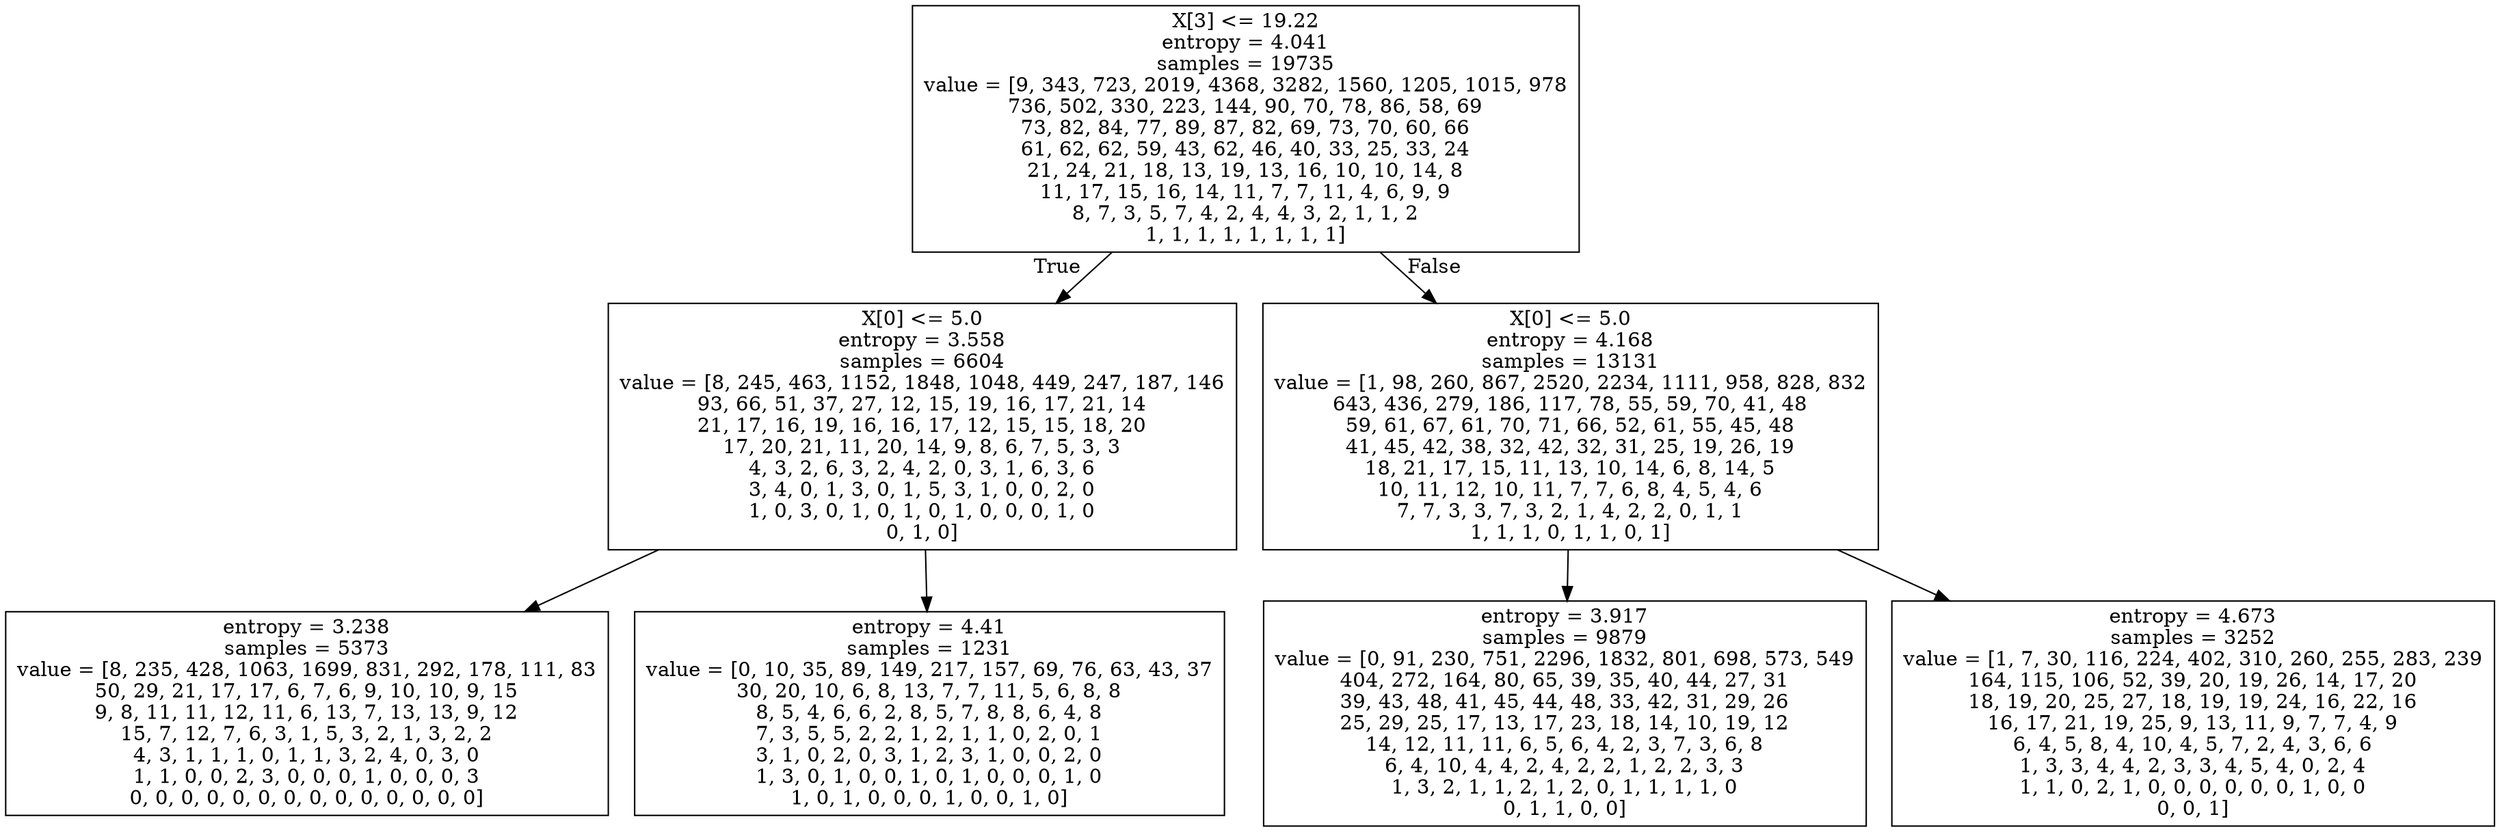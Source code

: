 digraph Tree {
node [shape=box] ;
0 [label="X[3] <= 19.22\nentropy = 4.041\nsamples = 19735\nvalue = [9, 343, 723, 2019, 4368, 3282, 1560, 1205, 1015, 978\n736, 502, 330, 223, 144, 90, 70, 78, 86, 58, 69\n73, 82, 84, 77, 89, 87, 82, 69, 73, 70, 60, 66\n61, 62, 62, 59, 43, 62, 46, 40, 33, 25, 33, 24\n21, 24, 21, 18, 13, 19, 13, 16, 10, 10, 14, 8\n11, 17, 15, 16, 14, 11, 7, 7, 11, 4, 6, 9, 9\n8, 7, 3, 5, 7, 4, 2, 4, 4, 3, 2, 1, 1, 2\n1, 1, 1, 1, 1, 1, 1, 1]"] ;
1 [label="X[0] <= 5.0\nentropy = 3.558\nsamples = 6604\nvalue = [8, 245, 463, 1152, 1848, 1048, 449, 247, 187, 146\n93, 66, 51, 37, 27, 12, 15, 19, 16, 17, 21, 14\n21, 17, 16, 19, 16, 16, 17, 12, 15, 15, 18, 20\n17, 20, 21, 11, 20, 14, 9, 8, 6, 7, 5, 3, 3\n4, 3, 2, 6, 3, 2, 4, 2, 0, 3, 1, 6, 3, 6\n3, 4, 0, 1, 3, 0, 1, 5, 3, 1, 0, 0, 2, 0\n1, 0, 3, 0, 1, 0, 1, 0, 1, 0, 0, 0, 1, 0\n0, 1, 0]"] ;
0 -> 1 [labeldistance=2.5, labelangle=45, headlabel="True"] ;
2 [label="entropy = 3.238\nsamples = 5373\nvalue = [8, 235, 428, 1063, 1699, 831, 292, 178, 111, 83\n50, 29, 21, 17, 17, 6, 7, 6, 9, 10, 10, 9, 15\n9, 8, 11, 11, 12, 11, 6, 13, 7, 13, 13, 9, 12\n15, 7, 12, 7, 6, 3, 1, 5, 3, 2, 1, 3, 2, 2\n4, 3, 1, 1, 1, 0, 1, 1, 3, 2, 4, 0, 3, 0\n1, 1, 0, 0, 2, 3, 0, 0, 0, 1, 0, 0, 0, 3\n0, 0, 0, 0, 0, 0, 0, 0, 0, 0, 0, 0, 0, 0]"] ;
1 -> 2 ;
3 [label="entropy = 4.41\nsamples = 1231\nvalue = [0, 10, 35, 89, 149, 217, 157, 69, 76, 63, 43, 37\n30, 20, 10, 6, 8, 13, 7, 7, 11, 5, 6, 8, 8\n8, 5, 4, 6, 6, 2, 8, 5, 7, 8, 8, 6, 4, 8\n7, 3, 5, 5, 2, 2, 1, 2, 1, 1, 0, 2, 0, 1\n3, 1, 0, 2, 0, 3, 1, 2, 3, 1, 0, 0, 2, 0\n1, 3, 0, 1, 0, 0, 1, 0, 1, 0, 0, 0, 1, 0\n1, 0, 1, 0, 0, 0, 1, 0, 0, 1, 0]"] ;
1 -> 3 ;
4 [label="X[0] <= 5.0\nentropy = 4.168\nsamples = 13131\nvalue = [1, 98, 260, 867, 2520, 2234, 1111, 958, 828, 832\n643, 436, 279, 186, 117, 78, 55, 59, 70, 41, 48\n59, 61, 67, 61, 70, 71, 66, 52, 61, 55, 45, 48\n41, 45, 42, 38, 32, 42, 32, 31, 25, 19, 26, 19\n18, 21, 17, 15, 11, 13, 10, 14, 6, 8, 14, 5\n10, 11, 12, 10, 11, 7, 7, 6, 8, 4, 5, 4, 6\n7, 7, 3, 3, 7, 3, 2, 1, 4, 2, 2, 0, 1, 1\n1, 1, 1, 0, 1, 1, 0, 1]"] ;
0 -> 4 [labeldistance=2.5, labelangle=-45, headlabel="False"] ;
5 [label="entropy = 3.917\nsamples = 9879\nvalue = [0, 91, 230, 751, 2296, 1832, 801, 698, 573, 549\n404, 272, 164, 80, 65, 39, 35, 40, 44, 27, 31\n39, 43, 48, 41, 45, 44, 48, 33, 42, 31, 29, 26\n25, 29, 25, 17, 13, 17, 23, 18, 14, 10, 19, 12\n14, 12, 11, 11, 6, 5, 6, 4, 2, 3, 7, 3, 6, 8\n6, 4, 10, 4, 4, 2, 4, 2, 2, 1, 2, 2, 3, 3\n1, 3, 2, 1, 1, 2, 1, 2, 0, 1, 1, 1, 1, 0\n0, 1, 1, 0, 0]"] ;
4 -> 5 ;
6 [label="entropy = 4.673\nsamples = 3252\nvalue = [1, 7, 30, 116, 224, 402, 310, 260, 255, 283, 239\n164, 115, 106, 52, 39, 20, 19, 26, 14, 17, 20\n18, 19, 20, 25, 27, 18, 19, 19, 24, 16, 22, 16\n16, 17, 21, 19, 25, 9, 13, 11, 9, 7, 7, 4, 9\n6, 4, 5, 8, 4, 10, 4, 5, 7, 2, 4, 3, 6, 6\n1, 3, 3, 4, 4, 2, 3, 3, 4, 5, 4, 0, 2, 4\n1, 1, 0, 2, 1, 0, 0, 0, 0, 0, 0, 1, 0, 0\n0, 0, 1]"] ;
4 -> 6 ;
}
